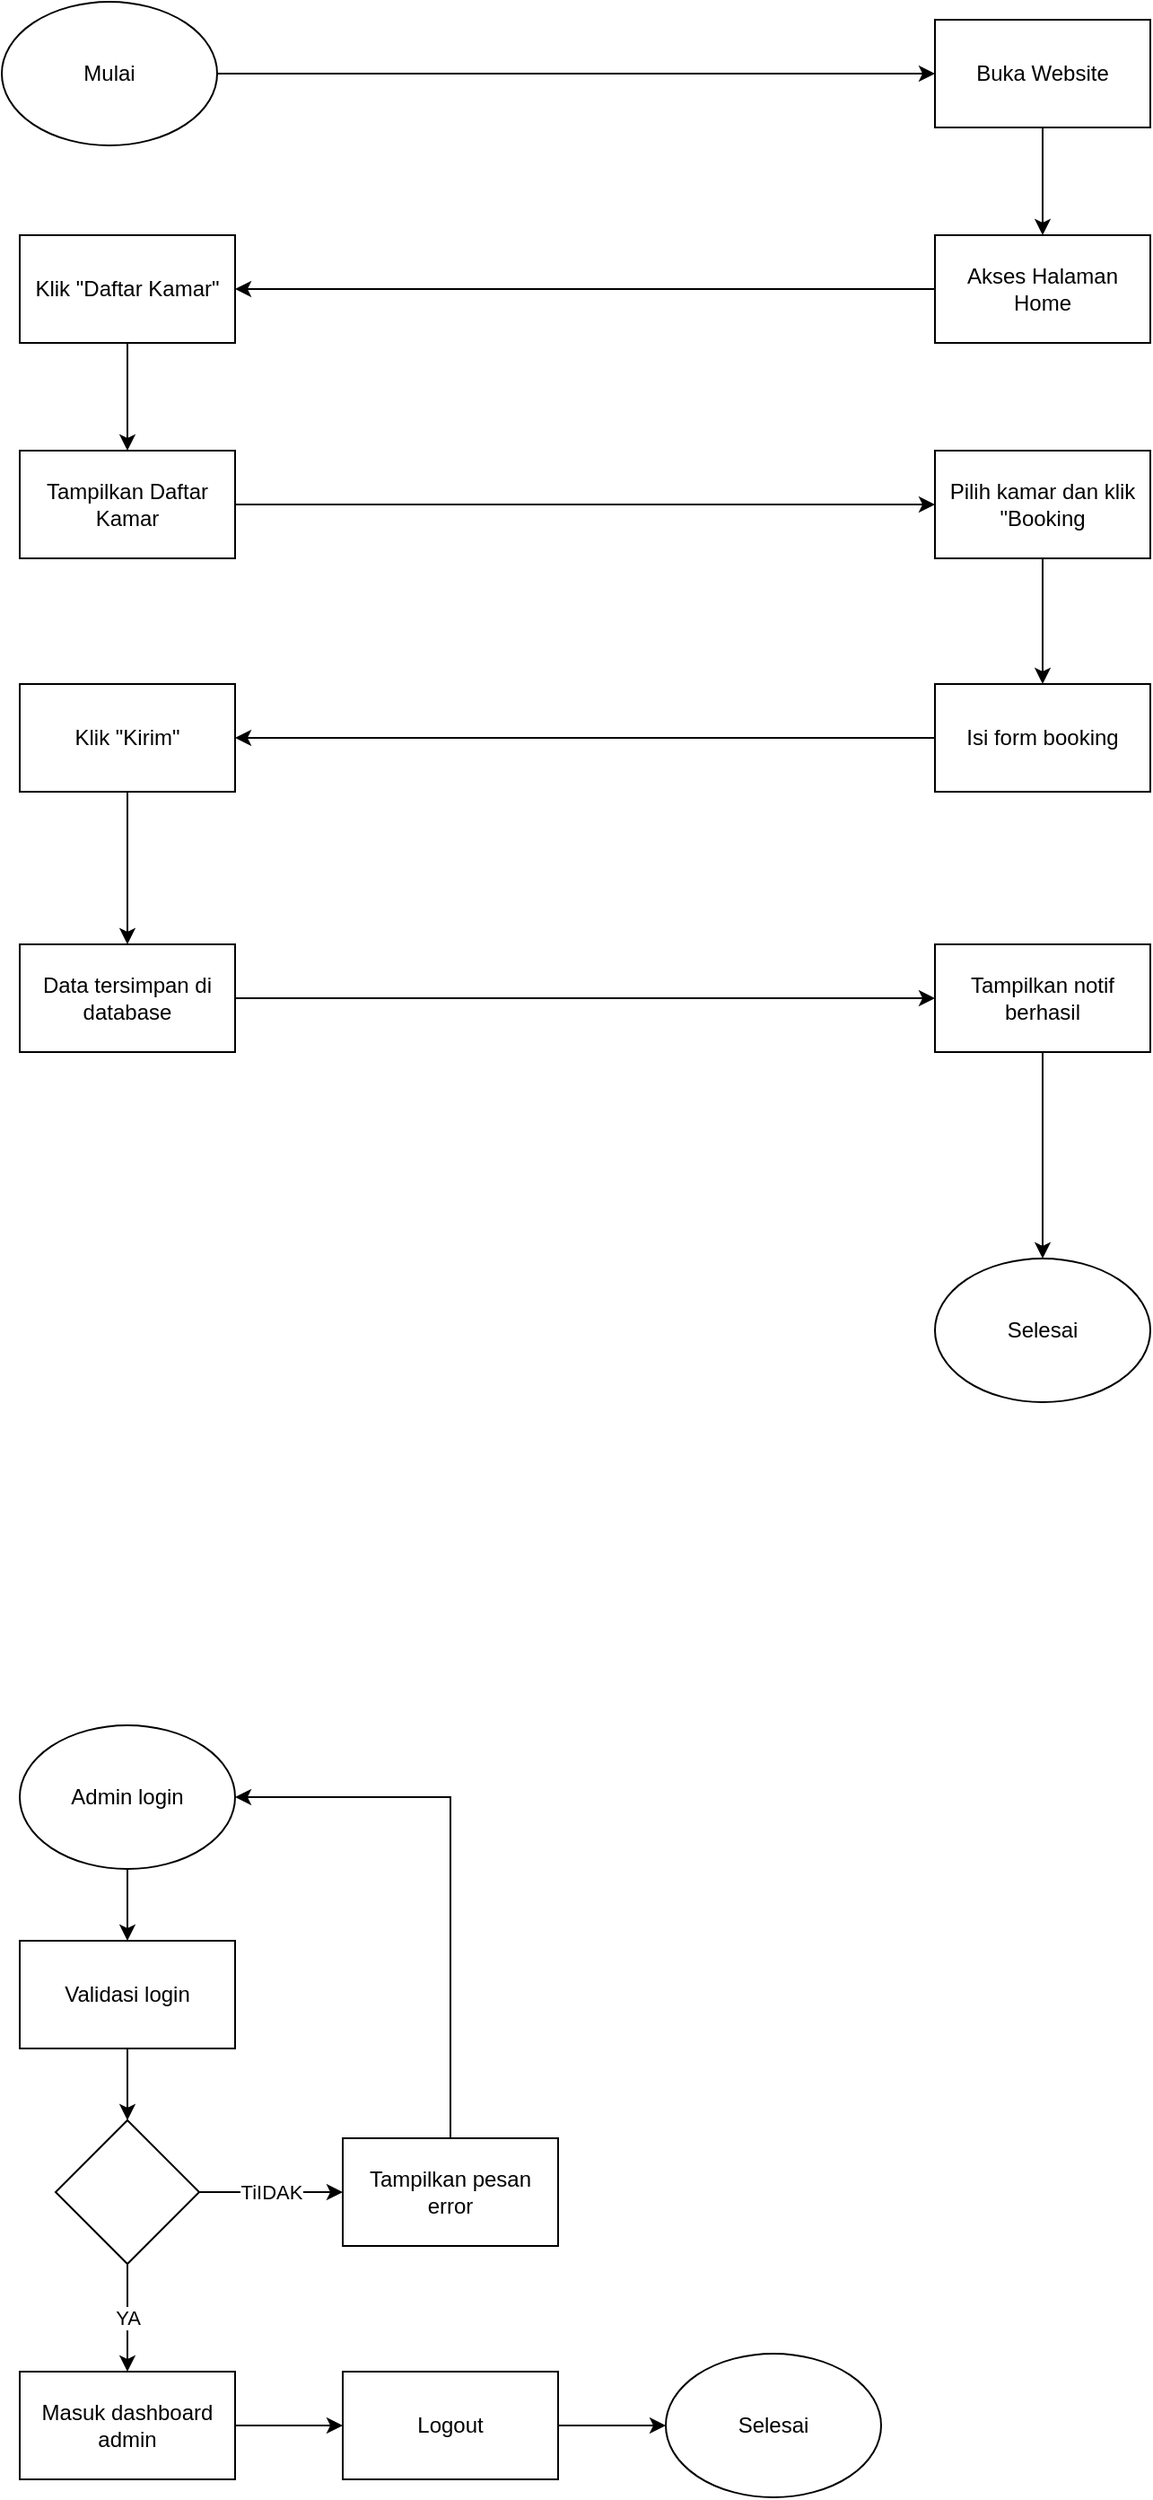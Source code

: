 <mxfile version="28.0.7">
  <diagram id="C5RBs43oDa-KdzZeNtuy" name="Page-1">
    <mxGraphModel dx="1427" dy="899" grid="1" gridSize="10" guides="1" tooltips="1" connect="1" arrows="1" fold="1" page="1" pageScale="1" pageWidth="827" pageHeight="1169" math="0" shadow="0">
      <root>
        <mxCell id="WIyWlLk6GJQsqaUBKTNV-0" />
        <mxCell id="WIyWlLk6GJQsqaUBKTNV-1" parent="WIyWlLk6GJQsqaUBKTNV-0" />
        <mxCell id="c7eULADYTET5OXdtKNgV-1" style="edgeStyle=orthogonalEdgeStyle;rounded=0;orthogonalLoop=1;jettySize=auto;html=1;entryX=0;entryY=0.5;entryDx=0;entryDy=0;" edge="1" parent="WIyWlLk6GJQsqaUBKTNV-1" source="nJ9DiVHBXQ9RJd5v6KBx-0" target="nJ9DiVHBXQ9RJd5v6KBx-2">
          <mxGeometry relative="1" as="geometry" />
        </mxCell>
        <mxCell id="nJ9DiVHBXQ9RJd5v6KBx-0" value="Mulai" style="ellipse;whiteSpace=wrap;html=1;" parent="WIyWlLk6GJQsqaUBKTNV-1" vertex="1">
          <mxGeometry x="80" y="60" width="120" height="80" as="geometry" />
        </mxCell>
        <mxCell id="c7eULADYTET5OXdtKNgV-2" style="edgeStyle=orthogonalEdgeStyle;rounded=0;orthogonalLoop=1;jettySize=auto;html=1;" edge="1" parent="WIyWlLk6GJQsqaUBKTNV-1" source="nJ9DiVHBXQ9RJd5v6KBx-2" target="nJ9DiVHBXQ9RJd5v6KBx-4">
          <mxGeometry relative="1" as="geometry" />
        </mxCell>
        <mxCell id="nJ9DiVHBXQ9RJd5v6KBx-2" value="Buka Website" style="rounded=0;whiteSpace=wrap;html=1;" parent="WIyWlLk6GJQsqaUBKTNV-1" vertex="1">
          <mxGeometry x="600" y="70" width="120" height="60" as="geometry" />
        </mxCell>
        <mxCell id="c7eULADYTET5OXdtKNgV-3" style="edgeStyle=orthogonalEdgeStyle;rounded=0;orthogonalLoop=1;jettySize=auto;html=1;entryX=1;entryY=0.5;entryDx=0;entryDy=0;" edge="1" parent="WIyWlLk6GJQsqaUBKTNV-1" source="nJ9DiVHBXQ9RJd5v6KBx-4" target="nJ9DiVHBXQ9RJd5v6KBx-6">
          <mxGeometry relative="1" as="geometry" />
        </mxCell>
        <mxCell id="nJ9DiVHBXQ9RJd5v6KBx-4" value="Akses Halaman Home" style="rounded=0;whiteSpace=wrap;html=1;" parent="WIyWlLk6GJQsqaUBKTNV-1" vertex="1">
          <mxGeometry x="600" y="190" width="120" height="60" as="geometry" />
        </mxCell>
        <mxCell id="nJ9DiVHBXQ9RJd5v6KBx-9" value="" style="edgeStyle=orthogonalEdgeStyle;rounded=0;orthogonalLoop=1;jettySize=auto;html=1;" parent="WIyWlLk6GJQsqaUBKTNV-1" source="nJ9DiVHBXQ9RJd5v6KBx-6" target="nJ9DiVHBXQ9RJd5v6KBx-8" edge="1">
          <mxGeometry relative="1" as="geometry" />
        </mxCell>
        <mxCell id="nJ9DiVHBXQ9RJd5v6KBx-6" value="Klik &quot;Daftar Kamar&quot;" style="rounded=0;whiteSpace=wrap;html=1;" parent="WIyWlLk6GJQsqaUBKTNV-1" vertex="1">
          <mxGeometry x="90" y="190" width="120" height="60" as="geometry" />
        </mxCell>
        <mxCell id="nJ9DiVHBXQ9RJd5v6KBx-11" value="" style="edgeStyle=orthogonalEdgeStyle;rounded=0;orthogonalLoop=1;jettySize=auto;html=1;" parent="WIyWlLk6GJQsqaUBKTNV-1" source="nJ9DiVHBXQ9RJd5v6KBx-8" target="nJ9DiVHBXQ9RJd5v6KBx-10" edge="1">
          <mxGeometry relative="1" as="geometry" />
        </mxCell>
        <mxCell id="nJ9DiVHBXQ9RJd5v6KBx-8" value="Tampilkan Daftar Kamar" style="rounded=0;whiteSpace=wrap;html=1;" parent="WIyWlLk6GJQsqaUBKTNV-1" vertex="1">
          <mxGeometry x="90" y="310" width="120" height="60" as="geometry" />
        </mxCell>
        <mxCell id="nJ9DiVHBXQ9RJd5v6KBx-13" value="" style="edgeStyle=orthogonalEdgeStyle;rounded=0;orthogonalLoop=1;jettySize=auto;html=1;" parent="WIyWlLk6GJQsqaUBKTNV-1" source="nJ9DiVHBXQ9RJd5v6KBx-10" target="nJ9DiVHBXQ9RJd5v6KBx-12" edge="1">
          <mxGeometry relative="1" as="geometry" />
        </mxCell>
        <mxCell id="nJ9DiVHBXQ9RJd5v6KBx-10" value="Pilih kamar dan klik&lt;br&gt;&quot;Booking" style="rounded=0;whiteSpace=wrap;html=1;" parent="WIyWlLk6GJQsqaUBKTNV-1" vertex="1">
          <mxGeometry x="600" y="310" width="120" height="60" as="geometry" />
        </mxCell>
        <mxCell id="nJ9DiVHBXQ9RJd5v6KBx-15" value="" style="edgeStyle=orthogonalEdgeStyle;rounded=0;orthogonalLoop=1;jettySize=auto;html=1;" parent="WIyWlLk6GJQsqaUBKTNV-1" source="nJ9DiVHBXQ9RJd5v6KBx-12" target="nJ9DiVHBXQ9RJd5v6KBx-14" edge="1">
          <mxGeometry relative="1" as="geometry" />
        </mxCell>
        <mxCell id="nJ9DiVHBXQ9RJd5v6KBx-12" value="Isi form booking" style="rounded=0;whiteSpace=wrap;html=1;" parent="WIyWlLk6GJQsqaUBKTNV-1" vertex="1">
          <mxGeometry x="600" y="440" width="120" height="60" as="geometry" />
        </mxCell>
        <mxCell id="nJ9DiVHBXQ9RJd5v6KBx-17" value="" style="edgeStyle=orthogonalEdgeStyle;rounded=0;orthogonalLoop=1;jettySize=auto;html=1;" parent="WIyWlLk6GJQsqaUBKTNV-1" source="nJ9DiVHBXQ9RJd5v6KBx-14" target="nJ9DiVHBXQ9RJd5v6KBx-16" edge="1">
          <mxGeometry relative="1" as="geometry" />
        </mxCell>
        <mxCell id="nJ9DiVHBXQ9RJd5v6KBx-14" value="Klik &quot;Kirim&quot;" style="rounded=0;whiteSpace=wrap;html=1;" parent="WIyWlLk6GJQsqaUBKTNV-1" vertex="1">
          <mxGeometry x="90" y="440" width="120" height="60" as="geometry" />
        </mxCell>
        <mxCell id="nJ9DiVHBXQ9RJd5v6KBx-19" value="" style="edgeStyle=orthogonalEdgeStyle;rounded=0;orthogonalLoop=1;jettySize=auto;html=1;" parent="WIyWlLk6GJQsqaUBKTNV-1" source="nJ9DiVHBXQ9RJd5v6KBx-16" target="nJ9DiVHBXQ9RJd5v6KBx-18" edge="1">
          <mxGeometry relative="1" as="geometry" />
        </mxCell>
        <mxCell id="nJ9DiVHBXQ9RJd5v6KBx-16" value="Data tersimpan di database" style="rounded=0;whiteSpace=wrap;html=1;" parent="WIyWlLk6GJQsqaUBKTNV-1" vertex="1">
          <mxGeometry x="90" y="585" width="120" height="60" as="geometry" />
        </mxCell>
        <mxCell id="c7eULADYTET5OXdtKNgV-5" style="edgeStyle=orthogonalEdgeStyle;rounded=0;orthogonalLoop=1;jettySize=auto;html=1;entryX=0.5;entryY=0;entryDx=0;entryDy=0;" edge="1" parent="WIyWlLk6GJQsqaUBKTNV-1" source="nJ9DiVHBXQ9RJd5v6KBx-18" target="nJ9DiVHBXQ9RJd5v6KBx-22">
          <mxGeometry relative="1" as="geometry" />
        </mxCell>
        <mxCell id="nJ9DiVHBXQ9RJd5v6KBx-18" value="Tampilkan notif berhasil" style="rounded=0;whiteSpace=wrap;html=1;" parent="WIyWlLk6GJQsqaUBKTNV-1" vertex="1">
          <mxGeometry x="600" y="585" width="120" height="60" as="geometry" />
        </mxCell>
        <mxCell id="nJ9DiVHBXQ9RJd5v6KBx-22" value="Selesai" style="ellipse;whiteSpace=wrap;html=1;" parent="WIyWlLk6GJQsqaUBKTNV-1" vertex="1">
          <mxGeometry x="600" y="760" width="120" height="80" as="geometry" />
        </mxCell>
        <mxCell id="c7eULADYTET5OXdtKNgV-0" value="" style="group" vertex="1" connectable="0" parent="WIyWlLk6GJQsqaUBKTNV-1">
          <mxGeometry x="90" y="1020" width="480" height="430" as="geometry" />
        </mxCell>
        <mxCell id="nJ9DiVHBXQ9RJd5v6KBx-25" value="" style="edgeStyle=orthogonalEdgeStyle;rounded=0;orthogonalLoop=1;jettySize=auto;html=1;" parent="c7eULADYTET5OXdtKNgV-0" source="nJ9DiVHBXQ9RJd5v6KBx-23" target="nJ9DiVHBXQ9RJd5v6KBx-24" edge="1">
          <mxGeometry relative="1" as="geometry" />
        </mxCell>
        <mxCell id="nJ9DiVHBXQ9RJd5v6KBx-23" value="Admin login" style="ellipse;whiteSpace=wrap;html=1;" parent="c7eULADYTET5OXdtKNgV-0" vertex="1">
          <mxGeometry width="120" height="80" as="geometry" />
        </mxCell>
        <mxCell id="nJ9DiVHBXQ9RJd5v6KBx-27" value="" style="edgeStyle=orthogonalEdgeStyle;rounded=0;orthogonalLoop=1;jettySize=auto;html=1;" parent="c7eULADYTET5OXdtKNgV-0" source="nJ9DiVHBXQ9RJd5v6KBx-24" target="nJ9DiVHBXQ9RJd5v6KBx-26" edge="1">
          <mxGeometry relative="1" as="geometry" />
        </mxCell>
        <mxCell id="nJ9DiVHBXQ9RJd5v6KBx-24" value="Validasi login" style="whiteSpace=wrap;html=1;" parent="c7eULADYTET5OXdtKNgV-0" vertex="1">
          <mxGeometry y="120" width="120" height="60" as="geometry" />
        </mxCell>
        <mxCell id="nJ9DiVHBXQ9RJd5v6KBx-29" value="YA" style="edgeStyle=orthogonalEdgeStyle;rounded=0;orthogonalLoop=1;jettySize=auto;html=1;" parent="c7eULADYTET5OXdtKNgV-0" source="nJ9DiVHBXQ9RJd5v6KBx-26" target="nJ9DiVHBXQ9RJd5v6KBx-28" edge="1">
          <mxGeometry relative="1" as="geometry" />
        </mxCell>
        <mxCell id="nJ9DiVHBXQ9RJd5v6KBx-39" value="TiIDAK" style="edgeStyle=orthogonalEdgeStyle;rounded=0;orthogonalLoop=1;jettySize=auto;html=1;" parent="c7eULADYTET5OXdtKNgV-0" source="nJ9DiVHBXQ9RJd5v6KBx-26" target="nJ9DiVHBXQ9RJd5v6KBx-38" edge="1">
          <mxGeometry relative="1" as="geometry" />
        </mxCell>
        <mxCell id="nJ9DiVHBXQ9RJd5v6KBx-26" value="" style="rhombus;whiteSpace=wrap;html=1;" parent="c7eULADYTET5OXdtKNgV-0" vertex="1">
          <mxGeometry x="20" y="220" width="80" height="80" as="geometry" />
        </mxCell>
        <mxCell id="nJ9DiVHBXQ9RJd5v6KBx-28" value="Masuk dashboard admin" style="whiteSpace=wrap;html=1;" parent="c7eULADYTET5OXdtKNgV-0" vertex="1">
          <mxGeometry y="360" width="120" height="60" as="geometry" />
        </mxCell>
        <mxCell id="nJ9DiVHBXQ9RJd5v6KBx-33" value="Logout" style="whiteSpace=wrap;html=1;" parent="c7eULADYTET5OXdtKNgV-0" vertex="1">
          <mxGeometry x="180" y="360" width="120" height="60" as="geometry" />
        </mxCell>
        <mxCell id="nJ9DiVHBXQ9RJd5v6KBx-37" value="Selesai" style="ellipse;whiteSpace=wrap;html=1;" parent="c7eULADYTET5OXdtKNgV-0" vertex="1">
          <mxGeometry x="360" y="350" width="120" height="80" as="geometry" />
        </mxCell>
        <mxCell id="nJ9DiVHBXQ9RJd5v6KBx-40" style="edgeStyle=orthogonalEdgeStyle;rounded=0;orthogonalLoop=1;jettySize=auto;html=1;exitX=0.5;exitY=0;exitDx=0;exitDy=0;entryX=1;entryY=0.5;entryDx=0;entryDy=0;" parent="c7eULADYTET5OXdtKNgV-0" source="nJ9DiVHBXQ9RJd5v6KBx-38" target="nJ9DiVHBXQ9RJd5v6KBx-23" edge="1">
          <mxGeometry relative="1" as="geometry" />
        </mxCell>
        <mxCell id="nJ9DiVHBXQ9RJd5v6KBx-38" value="Tampilkan pesan error" style="whiteSpace=wrap;html=1;" parent="c7eULADYTET5OXdtKNgV-0" vertex="1">
          <mxGeometry x="180" y="230" width="120" height="60" as="geometry" />
        </mxCell>
        <mxCell id="nJ9DiVHBXQ9RJd5v6KBx-34" value="" style="edgeStyle=orthogonalEdgeStyle;rounded=0;orthogonalLoop=1;jettySize=auto;html=1;" parent="c7eULADYTET5OXdtKNgV-0" source="nJ9DiVHBXQ9RJd5v6KBx-28" target="nJ9DiVHBXQ9RJd5v6KBx-33" edge="1">
          <mxGeometry relative="1" as="geometry" />
        </mxCell>
        <mxCell id="nJ9DiVHBXQ9RJd5v6KBx-36" value="" style="edgeStyle=orthogonalEdgeStyle;rounded=0;orthogonalLoop=1;jettySize=auto;html=1;" parent="c7eULADYTET5OXdtKNgV-0" source="nJ9DiVHBXQ9RJd5v6KBx-33" target="nJ9DiVHBXQ9RJd5v6KBx-37" edge="1">
          <mxGeometry relative="1" as="geometry">
            <mxPoint x="60" y="780" as="targetPoint" />
          </mxGeometry>
        </mxCell>
      </root>
    </mxGraphModel>
  </diagram>
</mxfile>
